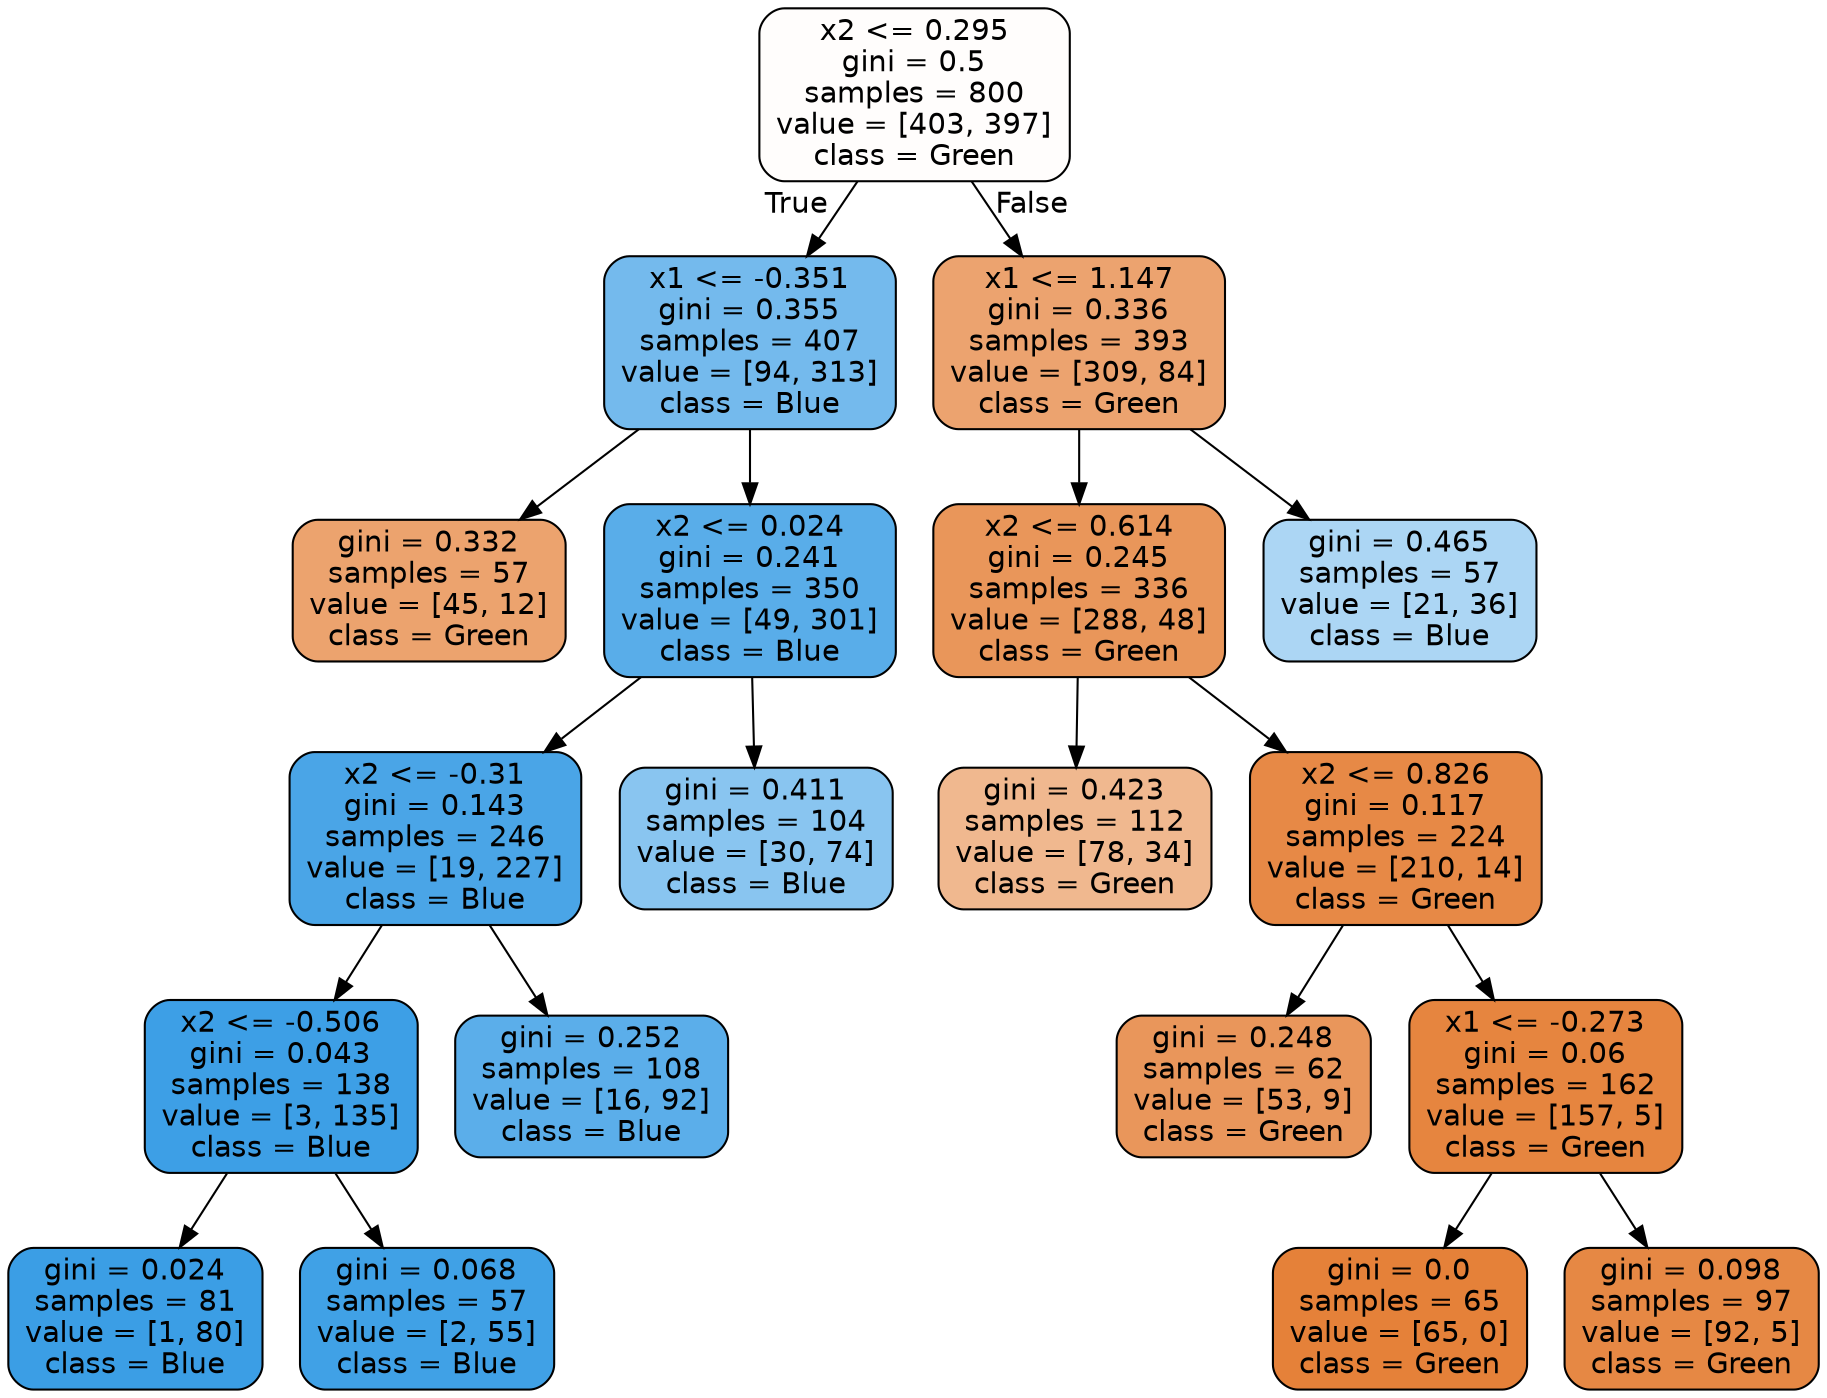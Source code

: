 digraph Tree {
node [shape=box, style="filled, rounded", color="black", fontname=helvetica] ;
edge [fontname=helvetica] ;
0 [label="x2 <= 0.295\ngini = 0.5\nsamples = 800\nvalue = [403, 397]\nclass = Green", fillcolor="#fffdfc"] ;
1 [label="x1 <= -0.351\ngini = 0.355\nsamples = 407\nvalue = [94, 313]\nclass = Blue", fillcolor="#74baed"] ;
0 -> 1 [labeldistance=2.5, labelangle=45, headlabel="True"] ;
2 [label="gini = 0.332\nsamples = 57\nvalue = [45, 12]\nclass = Green", fillcolor="#eca36e"] ;
1 -> 2 ;
3 [label="x2 <= 0.024\ngini = 0.241\nsamples = 350\nvalue = [49, 301]\nclass = Blue", fillcolor="#59ade9"] ;
1 -> 3 ;
4 [label="x2 <= -0.31\ngini = 0.143\nsamples = 246\nvalue = [19, 227]\nclass = Blue", fillcolor="#4aa5e7"] ;
3 -> 4 ;
5 [label="x2 <= -0.506\ngini = 0.043\nsamples = 138\nvalue = [3, 135]\nclass = Blue", fillcolor="#3d9fe6"] ;
4 -> 5 ;
6 [label="gini = 0.024\nsamples = 81\nvalue = [1, 80]\nclass = Blue", fillcolor="#3b9ee5"] ;
5 -> 6 ;
7 [label="gini = 0.068\nsamples = 57\nvalue = [2, 55]\nclass = Blue", fillcolor="#40a1e6"] ;
5 -> 7 ;
8 [label="gini = 0.252\nsamples = 108\nvalue = [16, 92]\nclass = Blue", fillcolor="#5baeea"] ;
4 -> 8 ;
9 [label="gini = 0.411\nsamples = 104\nvalue = [30, 74]\nclass = Blue", fillcolor="#89c5f0"] ;
3 -> 9 ;
10 [label="x1 <= 1.147\ngini = 0.336\nsamples = 393\nvalue = [309, 84]\nclass = Green", fillcolor="#eca36f"] ;
0 -> 10 [labeldistance=2.5, labelangle=-45, headlabel="False"] ;
11 [label="x2 <= 0.614\ngini = 0.245\nsamples = 336\nvalue = [288, 48]\nclass = Green", fillcolor="#e9965a"] ;
10 -> 11 ;
12 [label="gini = 0.423\nsamples = 112\nvalue = [78, 34]\nclass = Green", fillcolor="#f0b88f"] ;
11 -> 12 ;
13 [label="x2 <= 0.826\ngini = 0.117\nsamples = 224\nvalue = [210, 14]\nclass = Green", fillcolor="#e78946"] ;
11 -> 13 ;
14 [label="gini = 0.248\nsamples = 62\nvalue = [53, 9]\nclass = Green", fillcolor="#e9965b"] ;
13 -> 14 ;
15 [label="x1 <= -0.273\ngini = 0.06\nsamples = 162\nvalue = [157, 5]\nclass = Green", fillcolor="#e6853f"] ;
13 -> 15 ;
16 [label="gini = 0.0\nsamples = 65\nvalue = [65, 0]\nclass = Green", fillcolor="#e58139"] ;
15 -> 16 ;
17 [label="gini = 0.098\nsamples = 97\nvalue = [92, 5]\nclass = Green", fillcolor="#e68844"] ;
15 -> 17 ;
18 [label="gini = 0.465\nsamples = 57\nvalue = [21, 36]\nclass = Blue", fillcolor="#acd6f4"] ;
10 -> 18 ;
}